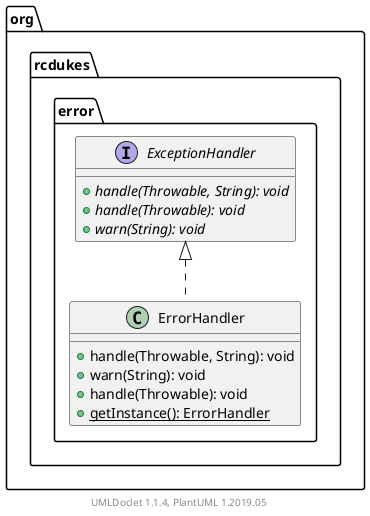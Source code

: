 @startuml

    namespace org.rcdukes.error {

        interface ExceptionHandler [[ExceptionHandler.html]] {
            {abstract} +handle(Throwable, String): void
            {abstract} +handle(Throwable): void
            {abstract} +warn(String): void
        }

        class ErrorHandler [[ErrorHandler.html]] {
            +handle(Throwable, String): void
            +warn(String): void
            +handle(Throwable): void
            {static} +getInstance(): ErrorHandler
        }

        ExceptionHandler <|.. ErrorHandler

    }


    center footer UMLDoclet 1.1.4, PlantUML 1.2019.05
@enduml
